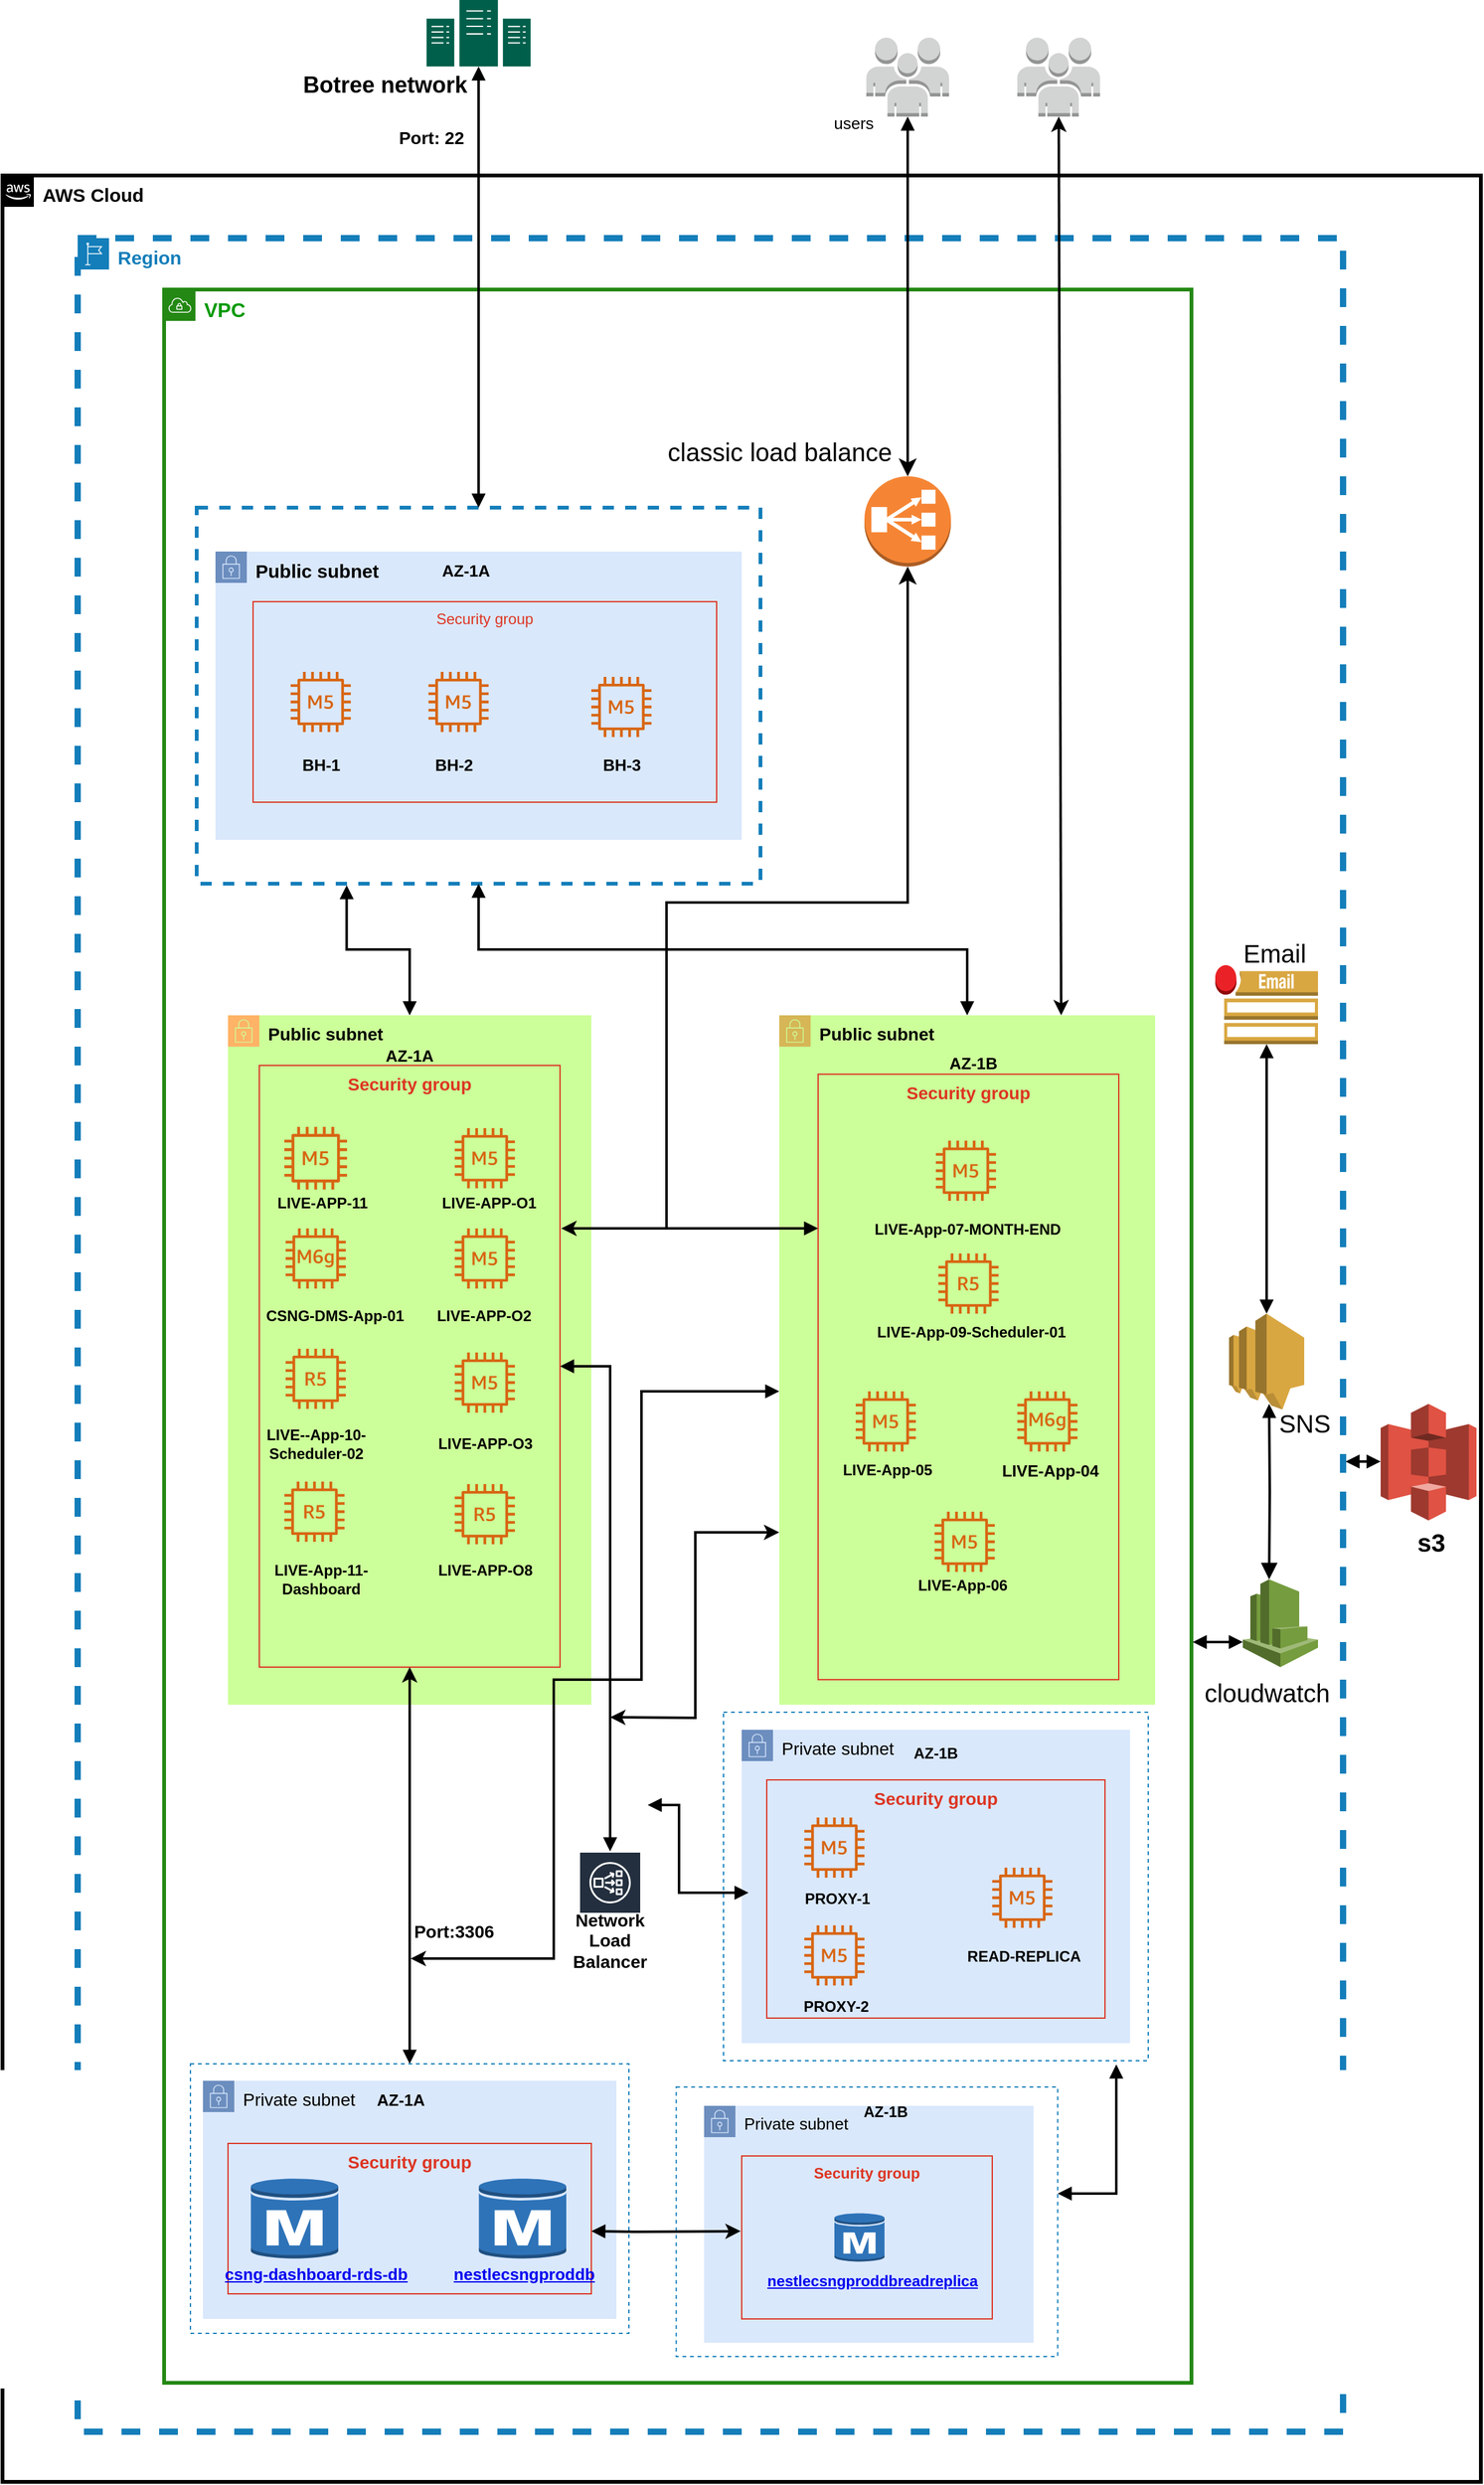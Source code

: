 <mxfile version="20.8.11" type="github">
  <diagram id="uND3n0JbfYk_nQdqDS2R" name="Page-1">
    <mxGraphModel dx="1882" dy="1633" grid="1" gridSize="11" guides="1" tooltips="1" connect="1" arrows="1" fold="1" page="1" pageScale="1" pageWidth="850" pageHeight="1100" math="0" shadow="0">
      <root>
        <mxCell id="0" />
        <mxCell id="1" parent="0" />
        <mxCell id="AcytjInfTmPCzd0XIlV4-133" value="" style="edgeStyle=orthogonalEdgeStyle;html=1;endArrow=block;elbow=vertical;startArrow=block;startFill=1;endFill=1;strokeColor=#000000;rounded=0;fontSize=13;exitX=0.266;exitY=1.004;exitDx=0;exitDy=0;exitPerimeter=0;startSize=6;sourcePerimeterSpacing=0;jumpSize=6;strokeWidth=2;" parent="1" source="AcytjInfTmPCzd0XIlV4-87" target="AcytjInfTmPCzd0XIlV4-8" edge="1">
          <mxGeometry width="100" relative="1" as="geometry">
            <mxPoint x="240" y="600" as="sourcePoint" />
            <mxPoint x="340" y="600" as="targetPoint" />
          </mxGeometry>
        </mxCell>
        <mxCell id="AcytjInfTmPCzd0XIlV4-2" value="AWS Cloud" style="points=[[0,0],[0.25,0],[0.5,0],[0.75,0],[1,0],[1,0.25],[1,0.5],[1,0.75],[1,1],[0.75,1],[0.5,1],[0.25,1],[0,1],[0,0.75],[0,0.5],[0,0.25]];outlineConnect=0;gradientColor=none;html=1;whiteSpace=wrap;fontSize=15;fontStyle=1;shape=mxgraph.aws4.group;grIcon=mxgraph.aws4.group_aws_cloud_alt;strokeColor=#000000;fillColor=none;verticalAlign=top;align=left;spacingLeft=30;fontColor=#000000;dashed=0;strokeWidth=3;" parent="1" vertex="1">
          <mxGeometry x="-20" y="20" width="1180" height="1840" as="geometry" />
        </mxCell>
        <mxCell id="AcytjInfTmPCzd0XIlV4-3" value="Region" style="points=[[0,0],[0.25,0],[0.5,0],[0.75,0],[1,0],[1,0.25],[1,0.5],[1,0.75],[1,1],[0.75,1],[0.5,1],[0.25,1],[0,1],[0,0.75],[0,0.5],[0,0.25]];outlineConnect=0;gradientColor=none;html=1;whiteSpace=wrap;fontSize=15;fontStyle=1;shape=mxgraph.aws4.group;grIcon=mxgraph.aws4.group_region;strokeColor=#147EBA;fillColor=none;verticalAlign=top;align=left;spacingLeft=30;fontColor=#147EBA;dashed=1;strokeWidth=5;" parent="1" vertex="1">
          <mxGeometry x="40" y="70" width="1010" height="1750" as="geometry" />
        </mxCell>
        <mxCell id="AcytjInfTmPCzd0XIlV4-4" value="VPC" style="points=[[0,0],[0.25,0],[0.5,0],[0.75,0],[1,0],[1,0.25],[1,0.5],[1,0.75],[1,1],[0.75,1],[0.5,1],[0.25,1],[0,1],[0,0.75],[0,0.5],[0,0.25]];outlineConnect=0;gradientColor=none;html=1;whiteSpace=wrap;fontSize=16;fontStyle=1;shape=mxgraph.aws4.group;grIcon=mxgraph.aws4.group_vpc;strokeColor=#248814;fillColor=none;verticalAlign=top;align=left;spacingLeft=30;fontColor=#009900;dashed=0;strokeWidth=3;movable=1;resizable=1;rotatable=1;deletable=1;editable=1;connectable=1;labelBackgroundColor=none;" parent="1" vertex="1">
          <mxGeometry x="109" y="111" width="820" height="1670" as="geometry" />
        </mxCell>
        <mxCell id="AcytjInfTmPCzd0XIlV4-8" value="Public subnet" style="points=[[0,0],[0.25,0],[0.5,0],[0.75,0],[1,0],[1,0.25],[1,0.5],[1,0.75],[1,1],[0.75,1],[0.5,1],[0.25,1],[0,1],[0,0.75],[0,0.5],[0,0.25]];outlineConnect=0;html=1;whiteSpace=wrap;fontSize=14;fontStyle=1;shape=mxgraph.aws4.group;grIcon=mxgraph.aws4.group_security_group;grStroke=0;fillColor=#CCFF99;verticalAlign=top;align=left;spacingLeft=30;strokeColor=#FFB366;shadow=0;strokeWidth=3;" parent="1" vertex="1">
          <mxGeometry x="160" y="690" width="290" height="550" as="geometry" />
        </mxCell>
        <mxCell id="YEiA6fVM-5rXdiScWKsi-20" style="edgeStyle=orthogonalEdgeStyle;rounded=0;jumpSize=6;orthogonalLoop=1;jettySize=auto;html=1;entryX=1.006;entryY=0.626;entryDx=0;entryDy=0;entryPerimeter=0;strokeColor=#000000;strokeWidth=2;fontSize=12;fontColor=#000000;startArrow=block;startFill=1;endArrow=classic;endFill=1;startSize=6;endSize=6;sourcePerimeterSpacing=0;targetPerimeterSpacing=0;" edge="1" parent="1" source="AcytjInfTmPCzd0XIlV4-9">
          <mxGeometry relative="1" as="geometry">
            <mxPoint x="305.78" y="1442.52" as="targetPoint" />
            <Array as="points">
              <mxPoint x="490" y="990" />
              <mxPoint x="490" y="1220" />
              <mxPoint x="420" y="1220" />
              <mxPoint x="420" y="1443" />
            </Array>
          </mxGeometry>
        </mxCell>
        <mxCell id="AcytjInfTmPCzd0XIlV4-9" value="Public subnet" style="points=[[0,0],[0.25,0],[0.5,0],[0.75,0],[1,0],[1,0.25],[1,0.5],[1,0.75],[1,1],[0.75,1],[0.5,1],[0.25,1],[0,1],[0,0.75],[0,0.5],[0,0.25]];outlineConnect=0;html=1;whiteSpace=wrap;fontSize=14;fontStyle=1;shape=mxgraph.aws4.group;grIcon=mxgraph.aws4.group_security_group;grStroke=0;strokeColor=#d6b656;fillColor=#CCFF99;verticalAlign=top;align=left;spacingLeft=30;dashed=0;gradientColor=none;" parent="1" vertex="1">
          <mxGeometry x="600" y="690" width="300" height="550" as="geometry" />
        </mxCell>
        <mxCell id="AcytjInfTmPCzd0XIlV4-16" value="" style="outlineConnect=0;fontColor=#232F3E;gradientColor=none;fillColor=#D86613;strokeColor=none;dashed=0;verticalLabelPosition=bottom;verticalAlign=top;align=center;html=1;fontSize=12;fontStyle=0;aspect=fixed;pointerEvents=1;shape=mxgraph.aws4.m5_instance;" parent="1" vertex="1">
          <mxGeometry x="205" y="779" width="50" height="50" as="geometry" />
        </mxCell>
        <mxCell id="AcytjInfTmPCzd0XIlV4-17" value="" style="outlineConnect=0;fontColor=#232F3E;gradientColor=none;fillColor=#D86613;strokeColor=none;dashed=0;verticalLabelPosition=bottom;verticalAlign=top;align=center;html=1;fontSize=12;fontStyle=0;aspect=fixed;pointerEvents=1;shape=mxgraph.aws4.m5_instance;" parent="1" vertex="1">
          <mxGeometry x="341" y="780" width="48" height="48" as="geometry" />
        </mxCell>
        <mxCell id="AcytjInfTmPCzd0XIlV4-20" value="" style="outlineConnect=0;fontColor=#232F3E;gradientColor=none;fillColor=#D86613;strokeColor=none;dashed=0;verticalLabelPosition=bottom;verticalAlign=top;align=center;html=1;fontSize=12;fontStyle=0;aspect=fixed;pointerEvents=1;shape=mxgraph.aws4.m5_instance;" parent="1" vertex="1">
          <mxGeometry x="341" y="959" width="48" height="48" as="geometry" />
        </mxCell>
        <mxCell id="AcytjInfTmPCzd0XIlV4-21" value="" style="outlineConnect=0;fontColor=#232F3E;gradientColor=none;fillColor=#D86613;strokeColor=none;dashed=0;verticalLabelPosition=bottom;verticalAlign=top;align=center;html=1;fontSize=12;fontStyle=0;aspect=fixed;pointerEvents=1;shape=mxgraph.aws4.m5_instance;" parent="1" vertex="1">
          <mxGeometry x="725" y="790" width="48" height="48" as="geometry" />
        </mxCell>
        <mxCell id="AcytjInfTmPCzd0XIlV4-22" value="" style="outlineConnect=0;fontColor=#232F3E;gradientColor=none;fillColor=#D86613;strokeColor=none;dashed=0;verticalLabelPosition=bottom;verticalAlign=top;align=center;html=1;fontSize=12;fontStyle=0;aspect=fixed;pointerEvents=1;shape=mxgraph.aws4.m5_instance;" parent="1" vertex="1">
          <mxGeometry x="661" y="990" width="48" height="48" as="geometry" />
        </mxCell>
        <mxCell id="AcytjInfTmPCzd0XIlV4-23" value="" style="outlineConnect=0;fontColor=#232F3E;gradientColor=none;fillColor=#D86613;strokeColor=none;dashed=0;verticalLabelPosition=bottom;verticalAlign=top;align=center;html=1;fontSize=12;fontStyle=0;aspect=fixed;pointerEvents=1;shape=mxgraph.aws4.m5_instance;" parent="1" vertex="1">
          <mxGeometry x="724" y="1086" width="48" height="48" as="geometry" />
        </mxCell>
        <mxCell id="YEiA6fVM-5rXdiScWKsi-11" style="edgeStyle=orthogonalEdgeStyle;rounded=0;jumpSize=6;orthogonalLoop=1;jettySize=auto;html=1;entryX=0.5;entryY=1;entryDx=0;entryDy=0;entryPerimeter=0;strokeWidth=2;startArrow=block;startFill=1;startSize=6;endSize=8;sourcePerimeterSpacing=0;targetPerimeterSpacing=0;" edge="1" parent="1" source="YEiA6fVM-5rXdiScWKsi-16" target="AcytjInfTmPCzd0XIlV4-130">
          <mxGeometry relative="1" as="geometry">
            <mxPoint x="662" y="1111.957" as="sourcePoint" />
            <Array as="points">
              <mxPoint x="510" y="860" />
              <mxPoint x="510" y="600" />
              <mxPoint x="703" y="600" />
            </Array>
          </mxGeometry>
        </mxCell>
        <mxCell id="AcytjInfTmPCzd0XIlV4-25" value="" style="outlineConnect=0;fontColor=#232F3E;gradientColor=none;fillColor=#D86613;strokeColor=none;dashed=0;verticalLabelPosition=bottom;verticalAlign=top;align=center;html=1;fontSize=12;fontStyle=0;aspect=fixed;pointerEvents=1;shape=mxgraph.aws4.r5_instance;" parent="1" vertex="1">
          <mxGeometry x="341" y="1064" width="48" height="48" as="geometry" />
        </mxCell>
        <mxCell id="AcytjInfTmPCzd0XIlV4-26" value="" style="outlineConnect=0;fontColor=#232F3E;gradientColor=none;fillColor=#D86613;strokeColor=none;dashed=0;verticalLabelPosition=bottom;verticalAlign=top;align=center;html=1;fontSize=12;fontStyle=0;aspect=fixed;pointerEvents=1;shape=mxgraph.aws4.r5_instance;" parent="1" vertex="1">
          <mxGeometry x="205" y="1062" width="48" height="48" as="geometry" />
        </mxCell>
        <mxCell id="AcytjInfTmPCzd0XIlV4-27" value="" style="outlineConnect=0;fontColor=#232F3E;gradientColor=none;fillColor=#D86613;strokeColor=none;dashed=0;verticalLabelPosition=bottom;verticalAlign=top;align=center;html=1;fontSize=12;fontStyle=0;aspect=fixed;pointerEvents=1;shape=mxgraph.aws4.r5_instance;" parent="1" vertex="1">
          <mxGeometry x="206" y="956" width="48" height="48" as="geometry" />
        </mxCell>
        <mxCell id="AcytjInfTmPCzd0XIlV4-28" value="" style="outlineConnect=0;fontColor=#232F3E;gradientColor=none;fillColor=#D86613;strokeColor=none;dashed=0;verticalLabelPosition=bottom;verticalAlign=top;align=center;html=1;fontSize=12;fontStyle=0;aspect=fixed;pointerEvents=1;shape=mxgraph.aws4.m6g_instance;" parent="1" vertex="1">
          <mxGeometry x="206" y="860" width="48" height="48" as="geometry" />
        </mxCell>
        <mxCell id="AcytjInfTmPCzd0XIlV4-29" value="" style="outlineConnect=0;fontColor=#232F3E;gradientColor=none;fillColor=#D86613;strokeColor=none;dashed=0;verticalLabelPosition=bottom;verticalAlign=top;align=center;html=1;fontSize=12;fontStyle=0;aspect=fixed;pointerEvents=1;shape=mxgraph.aws4.m6g_instance;" parent="1" vertex="1">
          <mxGeometry x="790" y="990" width="48" height="48" as="geometry" />
        </mxCell>
        <mxCell id="AcytjInfTmPCzd0XIlV4-31" value="" style="outlineConnect=0;fontColor=#232F3E;gradientColor=none;fillColor=#D86613;strokeColor=none;dashed=0;verticalLabelPosition=bottom;verticalAlign=top;align=center;html=1;fontSize=12;fontStyle=0;aspect=fixed;pointerEvents=1;shape=mxgraph.aws4.r5_instance;" parent="1" vertex="1">
          <mxGeometry x="727" y="880" width="48" height="48" as="geometry" />
        </mxCell>
        <mxCell id="AcytjInfTmPCzd0XIlV4-35" value="Public subnet" style="points=[[0,0],[0.25,0],[0.5,0],[0.75,0],[1,0],[1,0.25],[1,0.5],[1,0.75],[1,1],[0.75,1],[0.5,1],[0.25,1],[0,1],[0,0.75],[0,0.5],[0,0.25]];outlineConnect=0;html=1;whiteSpace=wrap;fontSize=15;fontStyle=1;shape=mxgraph.aws4.group;grIcon=mxgraph.aws4.group_security_group;grStroke=0;strokeColor=#6c8ebf;fillColor=#dae8fc;verticalAlign=top;align=left;spacingLeft=30;dashed=0;" parent="1" vertex="1">
          <mxGeometry x="150" y="320" width="420" height="230" as="geometry" />
        </mxCell>
        <mxCell id="AcytjInfTmPCzd0XIlV4-36" value="Security group" style="fillColor=none;strokeColor=#DD3522;verticalAlign=top;fontStyle=0;fontColor=#DD3522;" parent="1" vertex="1">
          <mxGeometry x="180" y="360" width="370" height="160" as="geometry" />
        </mxCell>
        <mxCell id="AcytjInfTmPCzd0XIlV4-37" value="" style="outlineConnect=0;fontColor=#232F3E;gradientColor=none;fillColor=#D86613;strokeColor=none;dashed=0;verticalLabelPosition=bottom;verticalAlign=top;align=center;html=1;fontSize=12;fontStyle=0;aspect=fixed;pointerEvents=1;shape=mxgraph.aws4.m5_instance;" parent="1" vertex="1">
          <mxGeometry x="210" y="416" width="48" height="48" as="geometry" />
        </mxCell>
        <mxCell id="AcytjInfTmPCzd0XIlV4-38" value="" style="outlineConnect=0;fontColor=#232F3E;gradientColor=none;fillColor=#D86613;strokeColor=none;dashed=0;verticalLabelPosition=bottom;verticalAlign=top;align=center;html=1;fontSize=12;fontStyle=0;aspect=fixed;pointerEvents=1;shape=mxgraph.aws4.m5_instance;" parent="1" vertex="1">
          <mxGeometry x="320" y="416" width="48" height="48" as="geometry" />
        </mxCell>
        <mxCell id="AcytjInfTmPCzd0XIlV4-39" value="" style="outlineConnect=0;fontColor=#232F3E;gradientColor=none;fillColor=#D86613;strokeColor=none;dashed=0;verticalLabelPosition=bottom;verticalAlign=top;align=center;html=1;fontSize=12;fontStyle=0;aspect=fixed;pointerEvents=1;shape=mxgraph.aws4.m5_instance;" parent="1" vertex="1">
          <mxGeometry x="450" y="420" width="48" height="48" as="geometry" />
        </mxCell>
        <mxCell id="AcytjInfTmPCzd0XIlV4-40" value="BH-1" style="text;html=1;align=center;verticalAlign=middle;resizable=0;points=[];autosize=1;fontSize=13;fontStyle=1" parent="1" vertex="1">
          <mxGeometry x="209" y="475" width="50" height="30" as="geometry" />
        </mxCell>
        <mxCell id="AcytjInfTmPCzd0XIlV4-41" value="BH-2" style="text;html=1;align=center;verticalAlign=middle;resizable=0;points=[];autosize=1;fontSize=13;fontStyle=1" parent="1" vertex="1">
          <mxGeometry x="315" y="475" width="50" height="30" as="geometry" />
        </mxCell>
        <mxCell id="AcytjInfTmPCzd0XIlV4-42" value="BH-3" style="text;html=1;align=center;verticalAlign=middle;resizable=0;points=[];autosize=1;fontSize=13;fontStyle=1" parent="1" vertex="1">
          <mxGeometry x="449" y="475" width="50" height="30" as="geometry" />
        </mxCell>
        <mxCell id="AcytjInfTmPCzd0XIlV4-43" value="LIVE-APP-O1" style="text;html=1;align=center;verticalAlign=middle;resizable=0;points=[];autosize=1;fontStyle=1" parent="1" vertex="1">
          <mxGeometry x="318" y="825" width="100" height="30" as="geometry" />
        </mxCell>
        <mxCell id="AcytjInfTmPCzd0XIlV4-44" value="LIVE-APP-O2" style="text;html=1;align=center;verticalAlign=middle;resizable=0;points=[];autosize=1;fontStyle=1" parent="1" vertex="1">
          <mxGeometry x="314" y="915" width="100" height="30" as="geometry" />
        </mxCell>
        <mxCell id="AcytjInfTmPCzd0XIlV4-46" value="LIVE-APP-O8" style="text;html=1;align=center;verticalAlign=middle;resizable=0;points=[];autosize=1;fontStyle=1" parent="1" vertex="1">
          <mxGeometry x="315" y="1118" width="100" height="30" as="geometry" />
        </mxCell>
        <mxCell id="AcytjInfTmPCzd0XIlV4-47" value="LIVE-APP-O3" style="text;html=1;align=center;verticalAlign=middle;resizable=0;points=[];autosize=1;fontStyle=1" parent="1" vertex="1">
          <mxGeometry x="315" y="1017" width="100" height="30" as="geometry" />
        </mxCell>
        <mxCell id="AcytjInfTmPCzd0XIlV4-49" value="Private subnet" style="points=[[0,0],[0.25,0],[0.5,0],[0.75,0],[1,0],[1,0.25],[1,0.5],[1,0.75],[1,1],[0.75,1],[0.5,1],[0.25,1],[0,1],[0,0.75],[0,0.5],[0,0.25]];outlineConnect=0;html=1;whiteSpace=wrap;fontSize=14;fontStyle=0;shape=mxgraph.aws4.group;grIcon=mxgraph.aws4.group_security_group;grStroke=0;strokeColor=#6c8ebf;fillColor=#dae8fc;verticalAlign=top;align=left;spacingLeft=30;dashed=0;" parent="1" vertex="1">
          <mxGeometry x="570" y="1260" width="310" height="250" as="geometry" />
        </mxCell>
        <mxCell id="AcytjInfTmPCzd0XIlV4-51" value="Security group" style="fillColor=none;strokeColor=#DD3522;verticalAlign=top;fontStyle=1;fontColor=#DD3522;fontSize=14;" parent="1" vertex="1">
          <mxGeometry x="590" y="1300" width="270" height="190" as="geometry" />
        </mxCell>
        <mxCell id="AcytjInfTmPCzd0XIlV4-52" value="" style="outlineConnect=0;fontColor=#232F3E;gradientColor=none;fillColor=#D86613;strokeColor=none;dashed=0;verticalLabelPosition=bottom;verticalAlign=top;align=center;html=1;fontSize=12;fontStyle=0;aspect=fixed;pointerEvents=1;shape=mxgraph.aws4.m5_instance;" parent="1" vertex="1">
          <mxGeometry x="620" y="1416" width="48" height="48" as="geometry" />
        </mxCell>
        <mxCell id="AcytjInfTmPCzd0XIlV4-53" value="" style="outlineConnect=0;fontColor=#232F3E;gradientColor=none;fillColor=#D86613;strokeColor=none;dashed=0;verticalLabelPosition=bottom;verticalAlign=top;align=center;html=1;fontSize=12;fontStyle=0;aspect=fixed;pointerEvents=1;shape=mxgraph.aws4.m5_instance;" parent="1" vertex="1">
          <mxGeometry x="770" y="1370" width="48" height="48" as="geometry" />
        </mxCell>
        <mxCell id="AcytjInfTmPCzd0XIlV4-54" value="" style="outlineConnect=0;fontColor=#232F3E;gradientColor=none;fillColor=#D86613;strokeColor=none;dashed=0;verticalLabelPosition=bottom;verticalAlign=top;align=center;html=1;fontSize=12;fontStyle=0;aspect=fixed;pointerEvents=1;shape=mxgraph.aws4.m5_instance;" parent="1" vertex="1">
          <mxGeometry x="620" y="1330" width="48" height="48" as="geometry" />
        </mxCell>
        <mxCell id="AcytjInfTmPCzd0XIlV4-55" value="PROXY-1" style="text;html=1;align=center;verticalAlign=middle;resizable=0;points=[];autosize=1;fontStyle=1" parent="1" vertex="1">
          <mxGeometry x="607" y="1378" width="77" height="33" as="geometry" />
        </mxCell>
        <mxCell id="AcytjInfTmPCzd0XIlV4-56" value="PROXY-2" style="text;html=1;align=center;verticalAlign=middle;resizable=0;points=[];autosize=1;fontStyle=1" parent="1" vertex="1">
          <mxGeometry x="606" y="1464" width="77" height="33" as="geometry" />
        </mxCell>
        <mxCell id="AcytjInfTmPCzd0XIlV4-57" value="READ-REPLICA" style="text;html=1;align=center;verticalAlign=middle;resizable=0;points=[];autosize=1;fontStyle=1" parent="1" vertex="1">
          <mxGeometry x="734" y="1424" width="121" height="33" as="geometry" />
        </mxCell>
        <mxCell id="AcytjInfTmPCzd0XIlV4-60" value="" style="outlineConnect=0;fontColor=#232F3E;gradientColor=none;fillColor=#D86613;strokeColor=none;dashed=0;verticalLabelPosition=bottom;verticalAlign=top;align=center;html=1;fontSize=12;fontStyle=0;aspect=fixed;pointerEvents=1;shape=mxgraph.aws4.m5_instance;" parent="1" vertex="1">
          <mxGeometry x="341" y="860" width="48" height="48" as="geometry" />
        </mxCell>
        <mxCell id="AcytjInfTmPCzd0XIlV4-61" value="LIVE-APP-11" style="text;html=1;align=center;verticalAlign=middle;resizable=0;points=[];autosize=1;fontStyle=1" parent="1" vertex="1">
          <mxGeometry x="185" y="825" width="100" height="30" as="geometry" />
        </mxCell>
        <mxCell id="AcytjInfTmPCzd0XIlV4-62" value="CSNG-DMS-App-01" style="text;html=1;align=center;verticalAlign=middle;resizable=0;points=[];autosize=1;fontStyle=1" parent="1" vertex="1">
          <mxGeometry x="180" y="915" width="130" height="30" as="geometry" />
        </mxCell>
        <mxCell id="AcytjInfTmPCzd0XIlV4-63" value="LIVE-App-11-&lt;br&gt;Dashboard" style="text;html=1;align=center;verticalAlign=middle;resizable=0;points=[];autosize=1;fontStyle=1" parent="1" vertex="1">
          <mxGeometry x="184" y="1120" width="100" height="40" as="geometry" />
        </mxCell>
        <mxCell id="AcytjInfTmPCzd0XIlV4-64" value="LIVE--App-10-&lt;br&gt;Scheduler-02" style="text;html=1;align=center;verticalAlign=middle;resizable=0;points=[];autosize=1;fontStyle=1" parent="1" vertex="1">
          <mxGeometry x="180" y="1012" width="100" height="40" as="geometry" />
        </mxCell>
        <mxCell id="AcytjInfTmPCzd0XIlV4-66" value="LIVE-App-07-MONTH-END" style="text;html=1;align=center;verticalAlign=middle;resizable=0;points=[];autosize=1;fontStyle=1" parent="1" vertex="1">
          <mxGeometry x="661.5" y="844" width="176" height="33" as="geometry" />
        </mxCell>
        <mxCell id="AcytjInfTmPCzd0XIlV4-67" value="LIVE-App-05" style="text;html=1;align=center;verticalAlign=middle;resizable=0;points=[];autosize=1;fontStyle=1" parent="1" vertex="1">
          <mxGeometry x="636" y="1036" width="99" height="33" as="geometry" />
        </mxCell>
        <mxCell id="AcytjInfTmPCzd0XIlV4-68" value="LIVE-App-06" style="text;html=1;align=center;verticalAlign=middle;resizable=0;points=[];autosize=1;fontStyle=1" parent="1" vertex="1">
          <mxGeometry x="696" y="1128" width="99" height="33" as="geometry" />
        </mxCell>
        <mxCell id="AcytjInfTmPCzd0XIlV4-74" value="Private subnet" style="points=[[0,0],[0.25,0],[0.5,0],[0.75,0],[1,0],[1,0.25],[1,0.5],[1,0.75],[1,1],[0.75,1],[0.5,1],[0.25,1],[0,1],[0,0.75],[0,0.5],[0,0.25]];outlineConnect=0;html=1;whiteSpace=wrap;fontSize=14;fontStyle=0;shape=mxgraph.aws4.group;grIcon=mxgraph.aws4.group_security_group;grStroke=0;strokeColor=#6c8ebf;fillColor=#dae8fc;verticalAlign=top;align=left;spacingLeft=30;dashed=0;" parent="1" vertex="1">
          <mxGeometry x="140" y="1540" width="330" height="190" as="geometry" />
        </mxCell>
        <mxCell id="AcytjInfTmPCzd0XIlV4-75" value="Security group" style="fillColor=none;strokeColor=#DD3522;verticalAlign=top;fontStyle=1;fontColor=#DD3522;fontSize=14;" parent="1" vertex="1">
          <mxGeometry x="160" y="1590" width="290" height="120" as="geometry" />
        </mxCell>
        <mxCell id="AcytjInfTmPCzd0XIlV4-76" value="" style="outlineConnect=0;dashed=0;verticalLabelPosition=bottom;verticalAlign=top;align=center;html=1;shape=mxgraph.aws3.rds_db_instance;fillColor=#2E73B8;gradientColor=none;" parent="1" vertex="1">
          <mxGeometry x="178.25" y="1617" width="69.75" height="66" as="geometry" />
        </mxCell>
        <mxCell id="AcytjInfTmPCzd0XIlV4-78" value="" style="outlineConnect=0;dashed=0;verticalLabelPosition=bottom;verticalAlign=top;align=center;html=1;shape=mxgraph.aws3.rds_db_instance;fillColor=#2E73B8;gradientColor=none;" parent="1" vertex="1">
          <mxGeometry x="360.25" y="1617" width="69.75" height="66" as="geometry" />
        </mxCell>
        <mxCell id="AcytjInfTmPCzd0XIlV4-79" value="&lt;a class=&quot;awsui-util-ml-m&quot; id=&quot;db-list-page-db-identifier-col&quot; href=&quot;https://ap-south-1.console.aws.amazon.com/rds/home?region=ap-south-1#database:id=csng-dashboard-rds-db;is-cluster=false&quot; style=&quot;font-size: 13px;&quot;&gt;csng-dashboard-rds-db&lt;/a&gt;" style="text;html=1;align=center;verticalAlign=middle;resizable=0;points=[];autosize=1;fontSize=13;fontStyle=1;fontColor=#000000;" parent="1" vertex="1">
          <mxGeometry x="142" y="1677" width="176" height="33" as="geometry" />
        </mxCell>
        <mxCell id="AcytjInfTmPCzd0XIlV4-80" value="&lt;a class=&quot;awsui-util-ml-m&quot; id=&quot;db-list-page-db-identifier-col&quot; href=&quot;https://ap-south-1.console.aws.amazon.com/rds/home?region=ap-south-1#database:id=nestlecsngproddb;is-cluster=false&quot; style=&quot;font-size: 13px;&quot;&gt;nestlecsngproddb&lt;/a&gt;" style="text;html=1;align=center;verticalAlign=middle;resizable=0;points=[];autosize=1;fontSize=13;fontStyle=1" parent="1" vertex="1">
          <mxGeometry x="324" y="1677" width="143" height="33" as="geometry" />
        </mxCell>
        <mxCell id="AcytjInfTmPCzd0XIlV4-82" value="Private subnet" style="points=[[0,0],[0.25,0],[0.5,0],[0.75,0],[1,0],[1,0.25],[1,0.5],[1,0.75],[1,1],[0.75,1],[0.5,1],[0.25,1],[0,1],[0,0.75],[0,0.5],[0,0.25]];outlineConnect=0;html=1;whiteSpace=wrap;fontSize=13;fontStyle=0;shape=mxgraph.aws4.group;grIcon=mxgraph.aws4.group_security_group;grStroke=0;strokeColor=#6c8ebf;fillColor=#dae8fc;verticalAlign=top;align=left;spacingLeft=30;dashed=0;" parent="1" vertex="1">
          <mxGeometry x="540" y="1560" width="263" height="189" as="geometry" />
        </mxCell>
        <mxCell id="AcytjInfTmPCzd0XIlV4-84" value="" style="outlineConnect=0;dashed=0;verticalLabelPosition=bottom;verticalAlign=top;align=center;html=1;shape=mxgraph.aws3.rds_db_instance;fillColor=#2E73B8;gradientColor=none;" parent="1" vertex="1">
          <mxGeometry x="644" y="1645" width="40" height="40" as="geometry" />
        </mxCell>
        <mxCell id="AcytjInfTmPCzd0XIlV4-87" value="" style="fillColor=none;strokeColor=#147EBA;dashed=1;verticalAlign=top;fontStyle=1;fontColor=#147EBA;strokeWidth=3;fontSize=15;movable=1;resizable=1;rotatable=1;deletable=1;editable=1;connectable=1;" parent="1" vertex="1">
          <mxGeometry x="135" y="285" width="450" height="300" as="geometry" />
        </mxCell>
        <mxCell id="AcytjInfTmPCzd0XIlV4-91" value="Security group" style="fillColor=none;strokeColor=#DD3522;verticalAlign=top;fontStyle=1;fontColor=#DD3522;fontSize=12;" parent="1" vertex="1">
          <mxGeometry x="570" y="1600" width="200" height="130" as="geometry" />
        </mxCell>
        <mxCell id="AcytjInfTmPCzd0XIlV4-94" value="" style="fillColor=none;strokeColor=#147EBA;dashed=1;verticalAlign=top;fontStyle=0;fontColor=#147EBA;fontSize=12;" parent="1" vertex="1">
          <mxGeometry x="555.5" y="1246" width="339" height="278" as="geometry" />
        </mxCell>
        <mxCell id="YEiA6fVM-5rXdiScWKsi-19" style="edgeStyle=orthogonalEdgeStyle;rounded=0;jumpSize=6;orthogonalLoop=1;jettySize=auto;html=1;entryX=0.5;entryY=1;entryDx=0;entryDy=0;strokeColor=#000000;strokeWidth=2;fontSize=12;fontColor=#000000;startArrow=block;startFill=1;endArrow=classic;endFill=1;startSize=6;endSize=6;sourcePerimeterSpacing=0;targetPerimeterSpacing=0;" edge="1" parent="1" source="AcytjInfTmPCzd0XIlV4-95" target="YEiA6fVM-5rXdiScWKsi-18">
          <mxGeometry relative="1" as="geometry" />
        </mxCell>
        <mxCell id="AcytjInfTmPCzd0XIlV4-95" value="" style="fillColor=none;strokeColor=#147EBA;dashed=1;verticalAlign=top;fontStyle=0;fontColor=#147EBA;" parent="1" vertex="1">
          <mxGeometry x="130" y="1526.5" width="350" height="215" as="geometry" />
        </mxCell>
        <mxCell id="AcytjInfTmPCzd0XIlV4-96" value="" style="fillColor=none;strokeColor=#147EBA;dashed=1;verticalAlign=top;fontStyle=0;fontColor=#147EBA;fontSize=13;" parent="1" vertex="1">
          <mxGeometry x="517.75" y="1545" width="304.5" height="215" as="geometry" />
        </mxCell>
        <mxCell id="AcytjInfTmPCzd0XIlV4-97" value="LIVE-App-09-Scheduler-01" style="text;html=1;align=center;verticalAlign=middle;resizable=0;points=[];autosize=1;fontSize=12;fontStyle=1" parent="1" vertex="1">
          <mxGeometry x="665" y="926" width="176" height="33" as="geometry" />
        </mxCell>
        <mxCell id="AcytjInfTmPCzd0XIlV4-99" value="LIVE-App-04" style="text;html=1;align=center;verticalAlign=middle;resizable=0;points=[];autosize=1;fontSize=13;fontStyle=1" parent="1" vertex="1">
          <mxGeometry x="766" y="1036" width="99" height="33" as="geometry" />
        </mxCell>
        <mxCell id="AcytjInfTmPCzd0XIlV4-100" value="" style="pointerEvents=1;shadow=0;dashed=0;html=1;strokeColor=none;fillColor=#005F4B;labelPosition=center;verticalLabelPosition=bottom;verticalAlign=top;align=center;outlineConnect=0;shape=mxgraph.veeam2.datacenter;fontSize=13;" parent="1" vertex="1">
          <mxGeometry x="318.5" y="-120" width="83" height="53" as="geometry" />
        </mxCell>
        <mxCell id="YEiA6fVM-5rXdiScWKsi-7" style="edgeStyle=orthogonalEdgeStyle;rounded=0;jumpSize=6;orthogonalLoop=1;jettySize=auto;html=1;entryX=0.5;entryY=0;entryDx=0;entryDy=0;entryPerimeter=0;strokeWidth=2;startArrow=block;startFill=1;startSize=6;endSize=8;sourcePerimeterSpacing=0;targetPerimeterSpacing=0;" edge="1" parent="1" source="AcytjInfTmPCzd0XIlV4-101" target="AcytjInfTmPCzd0XIlV4-130">
          <mxGeometry relative="1" as="geometry" />
        </mxCell>
        <mxCell id="AcytjInfTmPCzd0XIlV4-101" value="" style="outlineConnect=0;dashed=0;verticalLabelPosition=bottom;verticalAlign=top;align=center;html=1;shape=mxgraph.aws3.users;fillColor=#D2D3D3;gradientColor=none;strokeWidth=3;fontSize=13;" parent="1" vertex="1">
          <mxGeometry x="669.5" y="-90" width="66" height="63" as="geometry" />
        </mxCell>
        <mxCell id="AcytjInfTmPCzd0XIlV4-102" value="" style="outlineConnect=0;dashed=0;verticalLabelPosition=bottom;verticalAlign=top;align=center;html=1;shape=mxgraph.aws3.s3;fillColor=#E05243;gradientColor=none;strokeWidth=3;fontSize=13;" parent="1" vertex="1">
          <mxGeometry x="1080" y="1000" width="76.5" height="93" as="geometry" />
        </mxCell>
        <mxCell id="AcytjInfTmPCzd0XIlV4-103" value="" style="outlineConnect=0;dashed=0;verticalLabelPosition=bottom;verticalAlign=top;align=center;html=1;shape=mxgraph.aws3.cloudwatch;fillColor=#759C3E;gradientColor=none;strokeWidth=3;fontSize=13;" parent="1" vertex="1">
          <mxGeometry x="970" y="1140" width="60" height="70" as="geometry" />
        </mxCell>
        <mxCell id="AcytjInfTmPCzd0XIlV4-104" value="" style="outlineConnect=0;dashed=0;verticalLabelPosition=bottom;verticalAlign=top;align=center;html=1;shape=mxgraph.aws3.sns;fillColor=#D9A741;gradientColor=none;strokeWidth=3;fontSize=13;" parent="1" vertex="1">
          <mxGeometry x="959" y="928" width="60" height="76.5" as="geometry" />
        </mxCell>
        <mxCell id="AcytjInfTmPCzd0XIlV4-105" value="" style="outlineConnect=0;dashed=0;verticalLabelPosition=bottom;verticalAlign=top;align=center;html=1;shape=mxgraph.aws3.email_notification;fillColor=#D9A741;gradientColor=none;strokeWidth=3;fontSize=13;" parent="1" vertex="1">
          <mxGeometry x="948" y="650" width="82" height="63" as="geometry" />
        </mxCell>
        <mxCell id="AcytjInfTmPCzd0XIlV4-106" value="" style="edgeStyle=orthogonalEdgeStyle;html=1;endArrow=block;elbow=vertical;startArrow=block;startFill=1;endFill=1;strokeColor=#000000;rounded=0;fontSize=13;exitX=0.5;exitY=1;exitDx=0;exitDy=0;exitPerimeter=0;entryX=0.5;entryY=0;entryDx=0;entryDy=0;entryPerimeter=0;strokeWidth=2;" parent="1" source="AcytjInfTmPCzd0XIlV4-105" target="AcytjInfTmPCzd0XIlV4-104" edge="1">
          <mxGeometry width="100" relative="1" as="geometry">
            <mxPoint x="950" y="830" as="sourcePoint" />
            <mxPoint x="1050" y="830" as="targetPoint" />
          </mxGeometry>
        </mxCell>
        <mxCell id="AcytjInfTmPCzd0XIlV4-107" value="" style="edgeStyle=orthogonalEdgeStyle;html=1;endArrow=block;elbow=vertical;startArrow=block;startFill=1;endFill=1;strokeColor=#000000;rounded=0;fontSize=13;entryX=0.35;entryY=0;entryDx=0;entryDy=0;entryPerimeter=0;jumpSize=12;targetPerimeterSpacing=0;endSize=8;sourcePerimeterSpacing=0;strokeWidth=2;" parent="1" target="AcytjInfTmPCzd0XIlV4-103" edge="1">
          <mxGeometry width="100" relative="1" as="geometry">
            <mxPoint x="991" y="1000" as="sourcePoint" />
            <mxPoint x="1040" y="1060" as="targetPoint" />
          </mxGeometry>
        </mxCell>
        <mxCell id="AcytjInfTmPCzd0XIlV4-108" value="" style="edgeStyle=orthogonalEdgeStyle;html=1;endArrow=block;elbow=vertical;startArrow=block;startFill=1;endFill=1;strokeColor=#000000;rounded=0;fontSize=13;strokeWidth=2;" parent="1" edge="1">
          <mxGeometry width="100" relative="1" as="geometry">
            <mxPoint x="930" y="1190" as="sourcePoint" />
            <mxPoint x="970" y="1190" as="targetPoint" />
          </mxGeometry>
        </mxCell>
        <mxCell id="AcytjInfTmPCzd0XIlV4-109" value="" style="edgeStyle=orthogonalEdgeStyle;html=1;endArrow=block;elbow=vertical;startArrow=block;startFill=1;endFill=1;strokeColor=#000000;rounded=0;fontSize=13;fontColor=#000000;strokeWidth=2;" parent="1" target="AcytjInfTmPCzd0XIlV4-102" edge="1">
          <mxGeometry width="100" relative="1" as="geometry">
            <mxPoint x="1052" y="1046" as="sourcePoint" />
            <mxPoint x="1122" y="1046.429" as="targetPoint" />
          </mxGeometry>
        </mxCell>
        <mxCell id="AcytjInfTmPCzd0XIlV4-130" value="" style="outlineConnect=0;dashed=0;verticalLabelPosition=bottom;verticalAlign=top;align=center;html=1;shape=mxgraph.aws3.classic_load_balancer;fillColor=#F58534;gradientColor=none;strokeWidth=3;fontSize=13;" parent="1" vertex="1">
          <mxGeometry x="668" y="260" width="69" height="72" as="geometry" />
        </mxCell>
        <mxCell id="AcytjInfTmPCzd0XIlV4-132" value="Network Load Balancer" style="outlineConnect=0;fontColor=#000000;gradientColor=none;strokeColor=#ffffff;fillColor=#232F3E;dashed=0;verticalLabelPosition=middle;verticalAlign=bottom;align=center;html=1;whiteSpace=wrap;fontSize=14;fontStyle=1;spacing=3;shape=mxgraph.aws4.productIcon;prIcon=mxgraph.aws4.network_load_balancer;" parent="1" vertex="1">
          <mxGeometry x="440" y="1357" width="50" height="100" as="geometry" />
        </mxCell>
        <mxCell id="AcytjInfTmPCzd0XIlV4-134" value="" style="edgeStyle=orthogonalEdgeStyle;html=1;endArrow=block;elbow=vertical;startArrow=block;startFill=1;endFill=1;strokeColor=#000000;rounded=0;fontSize=13;exitX=0.5;exitY=1;exitDx=0;exitDy=0;strokeWidth=2;" parent="1" source="AcytjInfTmPCzd0XIlV4-87" target="AcytjInfTmPCzd0XIlV4-9" edge="1">
          <mxGeometry width="100" relative="1" as="geometry">
            <mxPoint x="370" y="610" as="sourcePoint" />
            <mxPoint x="470" y="610" as="targetPoint" />
          </mxGeometry>
        </mxCell>
        <mxCell id="AcytjInfTmPCzd0XIlV4-137" value="" style="edgeStyle=orthogonalEdgeStyle;html=1;endArrow=block;elbow=vertical;startArrow=block;startFill=1;endFill=1;strokeColor=#000000;rounded=0;fontSize=13;strokeWidth=2;" parent="1" source="AcytjInfTmPCzd0XIlV4-100" target="AcytjInfTmPCzd0XIlV4-87" edge="1">
          <mxGeometry width="100" relative="1" as="geometry">
            <mxPoint x="210" y="190" as="sourcePoint" />
            <mxPoint x="310" y="190" as="targetPoint" />
          </mxGeometry>
        </mxCell>
        <mxCell id="AcytjInfTmPCzd0XIlV4-138" value="" style="edgeStyle=orthogonalEdgeStyle;html=1;endArrow=block;elbow=vertical;startArrow=block;startFill=1;endFill=1;strokeColor=#000000;rounded=0;fontSize=13;targetPerimeterSpacing=-20;sourcePerimeterSpacing=-2;strokeWidth=2;" parent="1" target="AcytjInfTmPCzd0XIlV4-94" edge="1">
          <mxGeometry width="100" relative="1" as="geometry">
            <mxPoint x="495" y="1320" as="sourcePoint" />
            <mxPoint x="530" y="1260" as="targetPoint" />
            <Array as="points">
              <mxPoint x="520" y="1320" />
              <mxPoint x="520" y="1390" />
            </Array>
          </mxGeometry>
        </mxCell>
        <mxCell id="AcytjInfTmPCzd0XIlV4-139" value="" style="edgeStyle=orthogonalEdgeStyle;html=1;endArrow=block;elbow=vertical;startArrow=block;startFill=1;endFill=1;strokeColor=#000000;rounded=0;fontSize=13;exitX=1;exitY=0.5;exitDx=0;exitDy=0;strokeWidth=2;" parent="1" target="AcytjInfTmPCzd0XIlV4-132" edge="1" source="YEiA6fVM-5rXdiScWKsi-18">
          <mxGeometry width="100" relative="1" as="geometry">
            <mxPoint x="410" y="1190" as="sourcePoint" />
            <mxPoint x="510" y="1190" as="targetPoint" />
            <Array as="points">
              <mxPoint x="465" y="970" />
            </Array>
          </mxGeometry>
        </mxCell>
        <mxCell id="AcytjInfTmPCzd0XIlV4-143" value="" style="edgeStyle=orthogonalEdgeStyle;html=1;endArrow=block;elbow=vertical;startArrow=block;startFill=1;endFill=1;strokeColor=#000000;rounded=0;fontSize=13;strokeWidth=2;" parent="1" source="AcytjInfTmPCzd0XIlV4-96" edge="1">
          <mxGeometry width="100" relative="1" as="geometry">
            <mxPoint x="760" y="1620" as="sourcePoint" />
            <mxPoint x="869" y="1527" as="targetPoint" />
            <Array as="points">
              <mxPoint x="869" y="1630" />
              <mxPoint x="869" y="1527" />
            </Array>
          </mxGeometry>
        </mxCell>
        <mxCell id="AcytjInfTmPCzd0XIlV4-146" value="Port:3306" style="text;html=1;align=center;verticalAlign=middle;resizable=0;points=[];autosize=1;fontSize=14;fontStyle=1" parent="1" vertex="1">
          <mxGeometry x="296" y="1404" width="88" height="33" as="geometry" />
        </mxCell>
        <mxCell id="AcytjInfTmPCzd0XIlV4-148" value="Botree network" style="text;html=1;align=center;verticalAlign=middle;resizable=0;points=[];autosize=1;fontSize=18;strokeWidth=3;perimeterSpacing=2;fontStyle=1" parent="1" vertex="1">
          <mxGeometry x="210.25" y="-72" width="150" height="40" as="geometry" />
        </mxCell>
        <mxCell id="AcytjInfTmPCzd0XIlV4-149" value="users" style="text;html=1;align=center;verticalAlign=middle;resizable=0;points=[];autosize=1;fontSize=13;" parent="1" vertex="1">
          <mxGeometry x="634" y="-32" width="50" height="20" as="geometry" />
        </mxCell>
        <mxCell id="AcytjInfTmPCzd0XIlV4-150" value="&lt;b&gt;&lt;font style=&quot;font-size: 20px&quot;&gt;s3&lt;/font&gt;&lt;/b&gt;" style="text;html=1;align=center;verticalAlign=middle;resizable=0;points=[];autosize=1;fontSize=13;" parent="1" vertex="1">
          <mxGeometry x="1100" y="1100" width="40" height="20" as="geometry" />
        </mxCell>
        <mxCell id="AcytjInfTmPCzd0XIlV4-151" value="&lt;font style=&quot;font-size: 20px&quot;&gt;cloudwatch&lt;/font&gt;" style="text;html=1;align=center;verticalAlign=middle;resizable=0;points=[];autosize=1;fontSize=13;" parent="1" vertex="1">
          <mxGeometry x="929" y="1220" width="120" height="20" as="geometry" />
        </mxCell>
        <mxCell id="AcytjInfTmPCzd0XIlV4-152" value="&lt;span style=&quot;font-size: 20px&quot;&gt;SNS&lt;/span&gt;" style="text;html=1;align=center;verticalAlign=middle;resizable=0;points=[];autosize=1;fontSize=13;" parent="1" vertex="1">
          <mxGeometry x="989" y="1004.5" width="60" height="20" as="geometry" />
        </mxCell>
        <mxCell id="AcytjInfTmPCzd0XIlV4-155" value="&lt;span style=&quot;font-size: 20px&quot;&gt;Email&lt;/span&gt;" style="text;html=1;align=center;verticalAlign=middle;resizable=0;points=[];autosize=1;fontSize=13;" parent="1" vertex="1">
          <mxGeometry x="960" y="630" width="70" height="20" as="geometry" />
        </mxCell>
        <mxCell id="AcytjInfTmPCzd0XIlV4-157" value="&lt;span style=&quot;font-size: 20px&quot;&gt;classic load balance&lt;/span&gt;" style="text;html=1;align=center;verticalAlign=middle;resizable=0;points=[];autosize=1;fontSize=13;" parent="1" vertex="1">
          <mxGeometry x="505" y="230" width="190" height="20" as="geometry" />
        </mxCell>
        <mxCell id="YEiA6fVM-5rXdiScWKsi-16" value="Security group" style="fillColor=none;strokeColor=#DD3522;verticalAlign=top;fontStyle=1;fontColor=#DD3522;fontSize=14;" vertex="1" parent="1">
          <mxGeometry x="631" y="737" width="240" height="483" as="geometry" />
        </mxCell>
        <mxCell id="YEiA6fVM-5rXdiScWKsi-18" value="Security group" style="fillColor=none;strokeColor=#DD3522;verticalAlign=top;fontStyle=1;fontColor=#DD3522;fontSize=14;" vertex="1" parent="1">
          <mxGeometry x="185" y="730" width="240" height="480" as="geometry" />
        </mxCell>
        <mxCell id="YEiA6fVM-5rXdiScWKsi-21" value="AZ-1A" style="text;html=1;strokeColor=none;fillColor=none;align=center;verticalAlign=middle;whiteSpace=wrap;rounded=0;fontSize=13;fontColor=#000000;fontStyle=1" vertex="1" parent="1">
          <mxGeometry x="275" y="707" width="60" height="30" as="geometry" />
        </mxCell>
        <mxCell id="YEiA6fVM-5rXdiScWKsi-28" value="" style="endArrow=classic;startArrow=classic;html=1;rounded=0;strokeColor=#000000;strokeWidth=2;fontSize=12;fontColor=#000000;startSize=6;endSize=6;sourcePerimeterSpacing=0;targetPerimeterSpacing=0;jumpStyle=none;jumpSize=6;edgeStyle=orthogonalEdgeStyle;entryX=0;entryY=0.75;entryDx=0;entryDy=0;" edge="1" parent="1" target="AcytjInfTmPCzd0XIlV4-9">
          <mxGeometry width="50" height="50" relative="1" as="geometry">
            <mxPoint x="465" y="1250" as="sourcePoint" />
            <mxPoint x="595" y="1149.474" as="targetPoint" />
          </mxGeometry>
        </mxCell>
        <mxCell id="YEiA6fVM-5rXdiScWKsi-29" value="AZ-1B" style="text;html=1;strokeColor=none;fillColor=none;align=center;verticalAlign=middle;whiteSpace=wrap;rounded=0;fontSize=13;fontColor=#000000;fontStyle=1" vertex="1" parent="1">
          <mxGeometry x="725" y="713" width="60" height="30" as="geometry" />
        </mxCell>
        <mxCell id="YEiA6fVM-5rXdiScWKsi-30" value="AZ-1B" style="text;html=1;strokeColor=none;fillColor=none;align=center;verticalAlign=middle;whiteSpace=wrap;rounded=0;fontSize=12;fontColor=#000000;fontStyle=1" vertex="1" parent="1">
          <mxGeometry x="695" y="1264" width="60" height="30" as="geometry" />
        </mxCell>
        <mxCell id="YEiA6fVM-5rXdiScWKsi-31" value="AZ-1B" style="text;html=1;strokeColor=none;fillColor=none;align=center;verticalAlign=middle;whiteSpace=wrap;rounded=0;fontSize=12;fontColor=#000000;fontStyle=1" vertex="1" parent="1">
          <mxGeometry x="655" y="1550" width="60" height="30" as="geometry" />
        </mxCell>
        <mxCell id="YEiA6fVM-5rXdiScWKsi-32" value="AZ-1A" style="text;html=1;strokeColor=none;fillColor=none;align=center;verticalAlign=middle;whiteSpace=wrap;rounded=0;fontSize=13;fontColor=#000000;fontStyle=1" vertex="1" parent="1">
          <mxGeometry x="320" y="320" width="60" height="30" as="geometry" />
        </mxCell>
        <mxCell id="YEiA6fVM-5rXdiScWKsi-33" value="AZ-1A" style="text;html=1;strokeColor=none;fillColor=none;align=center;verticalAlign=middle;whiteSpace=wrap;rounded=0;fontSize=13;fontColor=#000000;fontStyle=1" vertex="1" parent="1">
          <mxGeometry x="268" y="1540" width="60" height="30" as="geometry" />
        </mxCell>
        <mxCell id="YEiA6fVM-5rXdiScWKsi-34" value="" style="endArrow=none;startArrow=classic;html=1;rounded=0;strokeColor=#000000;strokeWidth=2;fontSize=12;fontColor=#000000;startSize=6;endSize=6;sourcePerimeterSpacing=0;targetPerimeterSpacing=0;jumpStyle=none;jumpSize=6;endFill=0;" edge="1" parent="1">
          <mxGeometry width="50" height="50" relative="1" as="geometry">
            <mxPoint x="426" y="860" as="sourcePoint" />
            <mxPoint x="510" y="860" as="targetPoint" />
          </mxGeometry>
        </mxCell>
        <mxCell id="YEiA6fVM-5rXdiScWKsi-37" value="" style="endArrow=classic;startArrow=classic;html=1;rounded=0;strokeColor=#000000;strokeWidth=2;fontSize=12;fontColor=#000000;startSize=6;endSize=6;sourcePerimeterSpacing=0;targetPerimeterSpacing=-20;jumpStyle=none;jumpSize=6;entryX=0.75;entryY=0;entryDx=0;entryDy=0;" edge="1" parent="1" source="YEiA6fVM-5rXdiScWKsi-39" target="AcytjInfTmPCzd0XIlV4-9">
          <mxGeometry width="50" height="50" relative="1" as="geometry">
            <mxPoint x="825" y="-30" as="sourcePoint" />
            <mxPoint x="530" y="770" as="targetPoint" />
          </mxGeometry>
        </mxCell>
        <mxCell id="YEiA6fVM-5rXdiScWKsi-39" value="" style="outlineConnect=0;dashed=0;verticalLabelPosition=bottom;verticalAlign=top;align=center;html=1;shape=mxgraph.aws3.users;fillColor=#D2D3D3;gradientColor=none;strokeWidth=3;fontSize=13;" vertex="1" parent="1">
          <mxGeometry x="790" y="-90" width="66" height="63" as="geometry" />
        </mxCell>
        <mxCell id="YEiA6fVM-5rXdiScWKsi-43" value="" style="edgeStyle=orthogonalEdgeStyle;html=1;endArrow=classic;elbow=vertical;startArrow=block;startFill=1;endFill=1;strokeColor=#000000;rounded=0;fontSize=13;strokeWidth=2;sourcePerimeterSpacing=-2;targetPerimeterSpacing=0;entryX=0.169;entryY=0.535;entryDx=0;entryDy=0;entryPerimeter=0;" edge="1" parent="1" target="AcytjInfTmPCzd0XIlV4-96">
          <mxGeometry width="100" relative="1" as="geometry">
            <mxPoint x="450" y="1660" as="sourcePoint" />
            <mxPoint x="517" y="1660" as="targetPoint" />
            <Array as="points" />
          </mxGeometry>
        </mxCell>
        <mxCell id="AcytjInfTmPCzd0XIlV4-85" value="&lt;a class=&quot;awsui-util-ml-m&quot; id=&quot;db-list-page-db-identifier-col&quot; href=&quot;https://ap-south-1.console.aws.amazon.com/rds/home?region=ap-south-1#database:id=nestlecsngproddbreadreplica;is-cluster=false&quot;&gt;nestlecsngproddbreadreplica&lt;/a&gt;" style="text;html=1;align=center;verticalAlign=middle;resizable=0;points=[];autosize=1;fontStyle=1;fontColor=#000000;" parent="1" vertex="1">
          <mxGeometry x="575" y="1683" width="198" height="33" as="geometry" />
        </mxCell>
        <mxCell id="YEiA6fVM-5rXdiScWKsi-44" value="Port: 22" style="text;html=1;align=center;verticalAlign=middle;resizable=0;points=[];autosize=1;fontSize=14;fontStyle=1" vertex="1" parent="1">
          <mxGeometry x="283" y="-27" width="77" height="33" as="geometry" />
        </mxCell>
      </root>
    </mxGraphModel>
  </diagram>
</mxfile>
